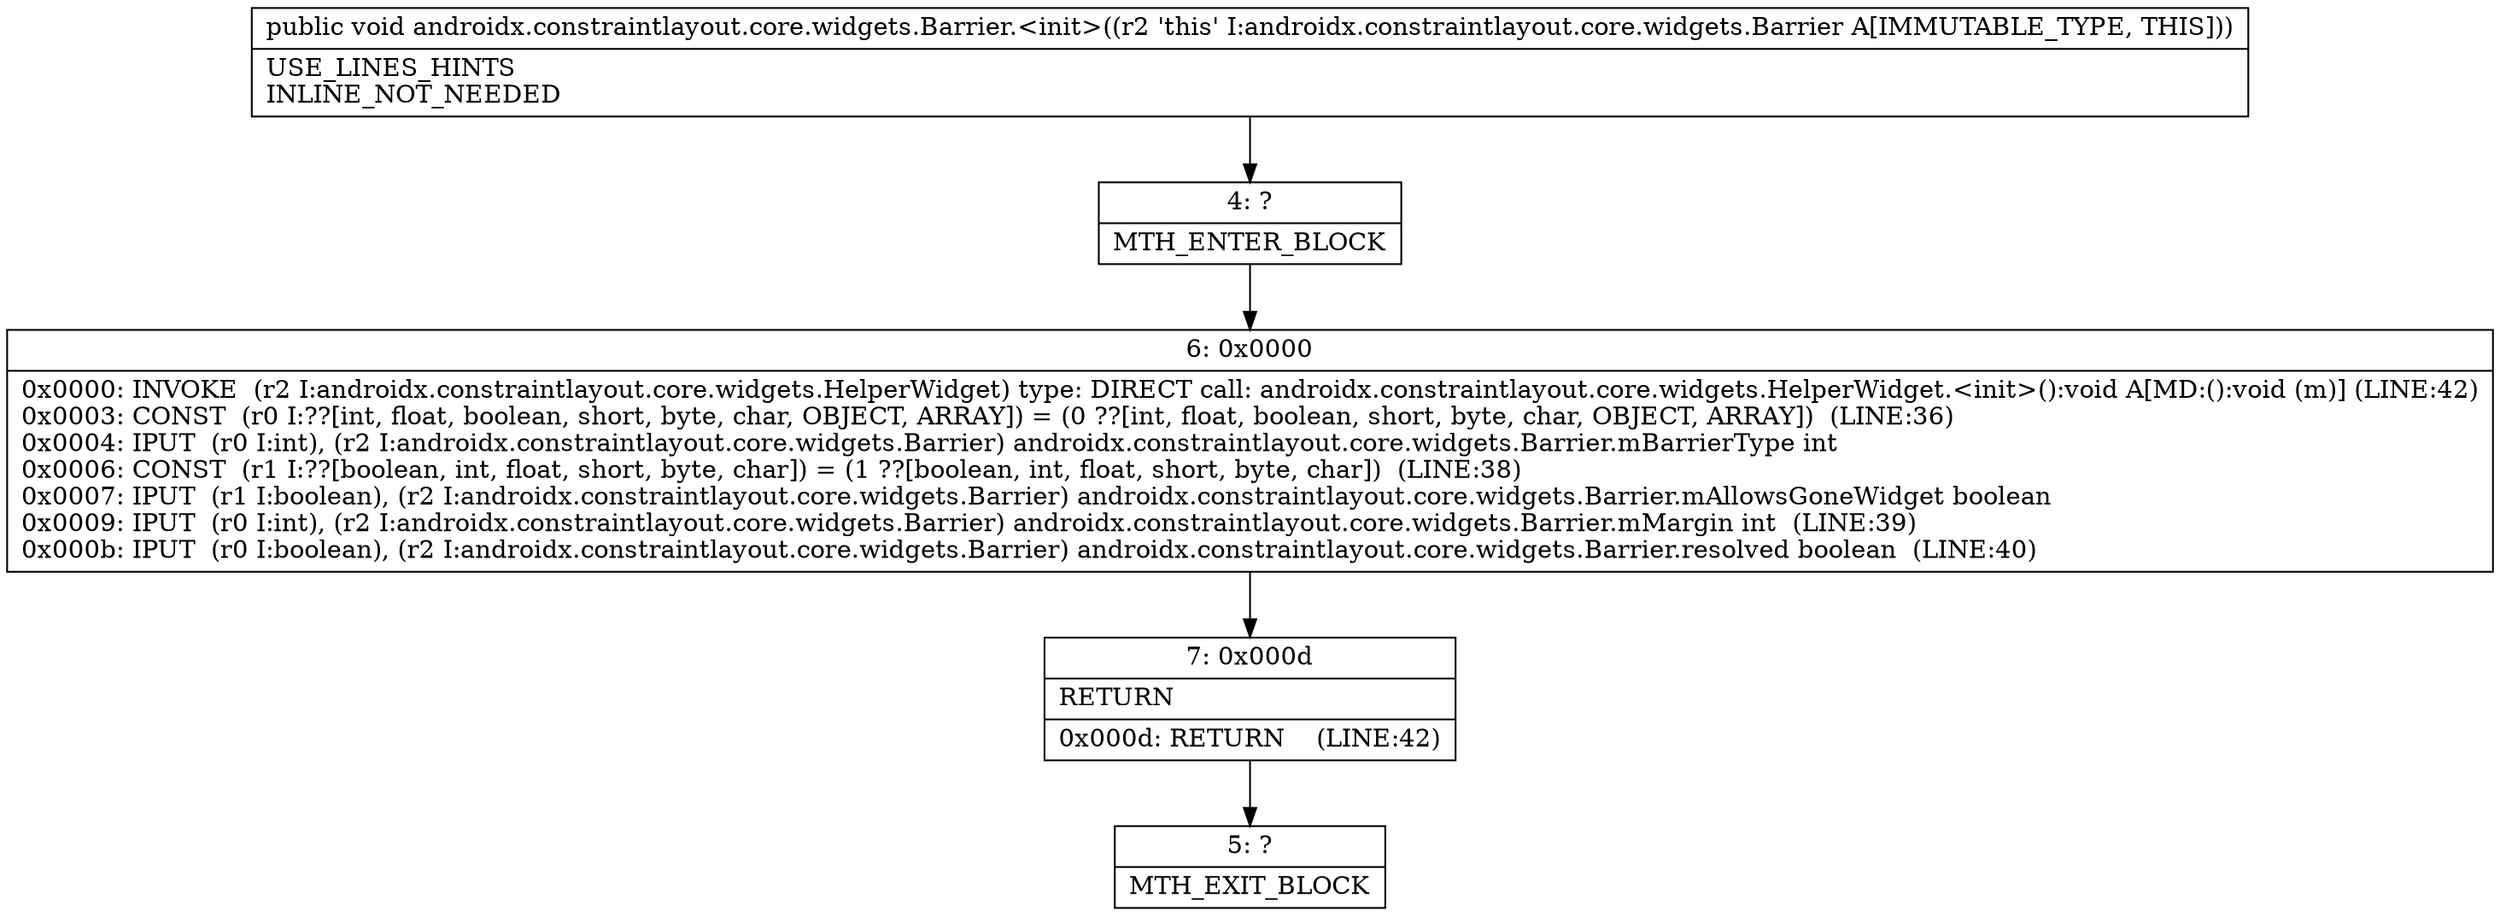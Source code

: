 digraph "CFG forandroidx.constraintlayout.core.widgets.Barrier.\<init\>()V" {
Node_4 [shape=record,label="{4\:\ ?|MTH_ENTER_BLOCK\l}"];
Node_6 [shape=record,label="{6\:\ 0x0000|0x0000: INVOKE  (r2 I:androidx.constraintlayout.core.widgets.HelperWidget) type: DIRECT call: androidx.constraintlayout.core.widgets.HelperWidget.\<init\>():void A[MD:():void (m)] (LINE:42)\l0x0003: CONST  (r0 I:??[int, float, boolean, short, byte, char, OBJECT, ARRAY]) = (0 ??[int, float, boolean, short, byte, char, OBJECT, ARRAY])  (LINE:36)\l0x0004: IPUT  (r0 I:int), (r2 I:androidx.constraintlayout.core.widgets.Barrier) androidx.constraintlayout.core.widgets.Barrier.mBarrierType int \l0x0006: CONST  (r1 I:??[boolean, int, float, short, byte, char]) = (1 ??[boolean, int, float, short, byte, char])  (LINE:38)\l0x0007: IPUT  (r1 I:boolean), (r2 I:androidx.constraintlayout.core.widgets.Barrier) androidx.constraintlayout.core.widgets.Barrier.mAllowsGoneWidget boolean \l0x0009: IPUT  (r0 I:int), (r2 I:androidx.constraintlayout.core.widgets.Barrier) androidx.constraintlayout.core.widgets.Barrier.mMargin int  (LINE:39)\l0x000b: IPUT  (r0 I:boolean), (r2 I:androidx.constraintlayout.core.widgets.Barrier) androidx.constraintlayout.core.widgets.Barrier.resolved boolean  (LINE:40)\l}"];
Node_7 [shape=record,label="{7\:\ 0x000d|RETURN\l|0x000d: RETURN    (LINE:42)\l}"];
Node_5 [shape=record,label="{5\:\ ?|MTH_EXIT_BLOCK\l}"];
MethodNode[shape=record,label="{public void androidx.constraintlayout.core.widgets.Barrier.\<init\>((r2 'this' I:androidx.constraintlayout.core.widgets.Barrier A[IMMUTABLE_TYPE, THIS]))  | USE_LINES_HINTS\lINLINE_NOT_NEEDED\l}"];
MethodNode -> Node_4;Node_4 -> Node_6;
Node_6 -> Node_7;
Node_7 -> Node_5;
}

